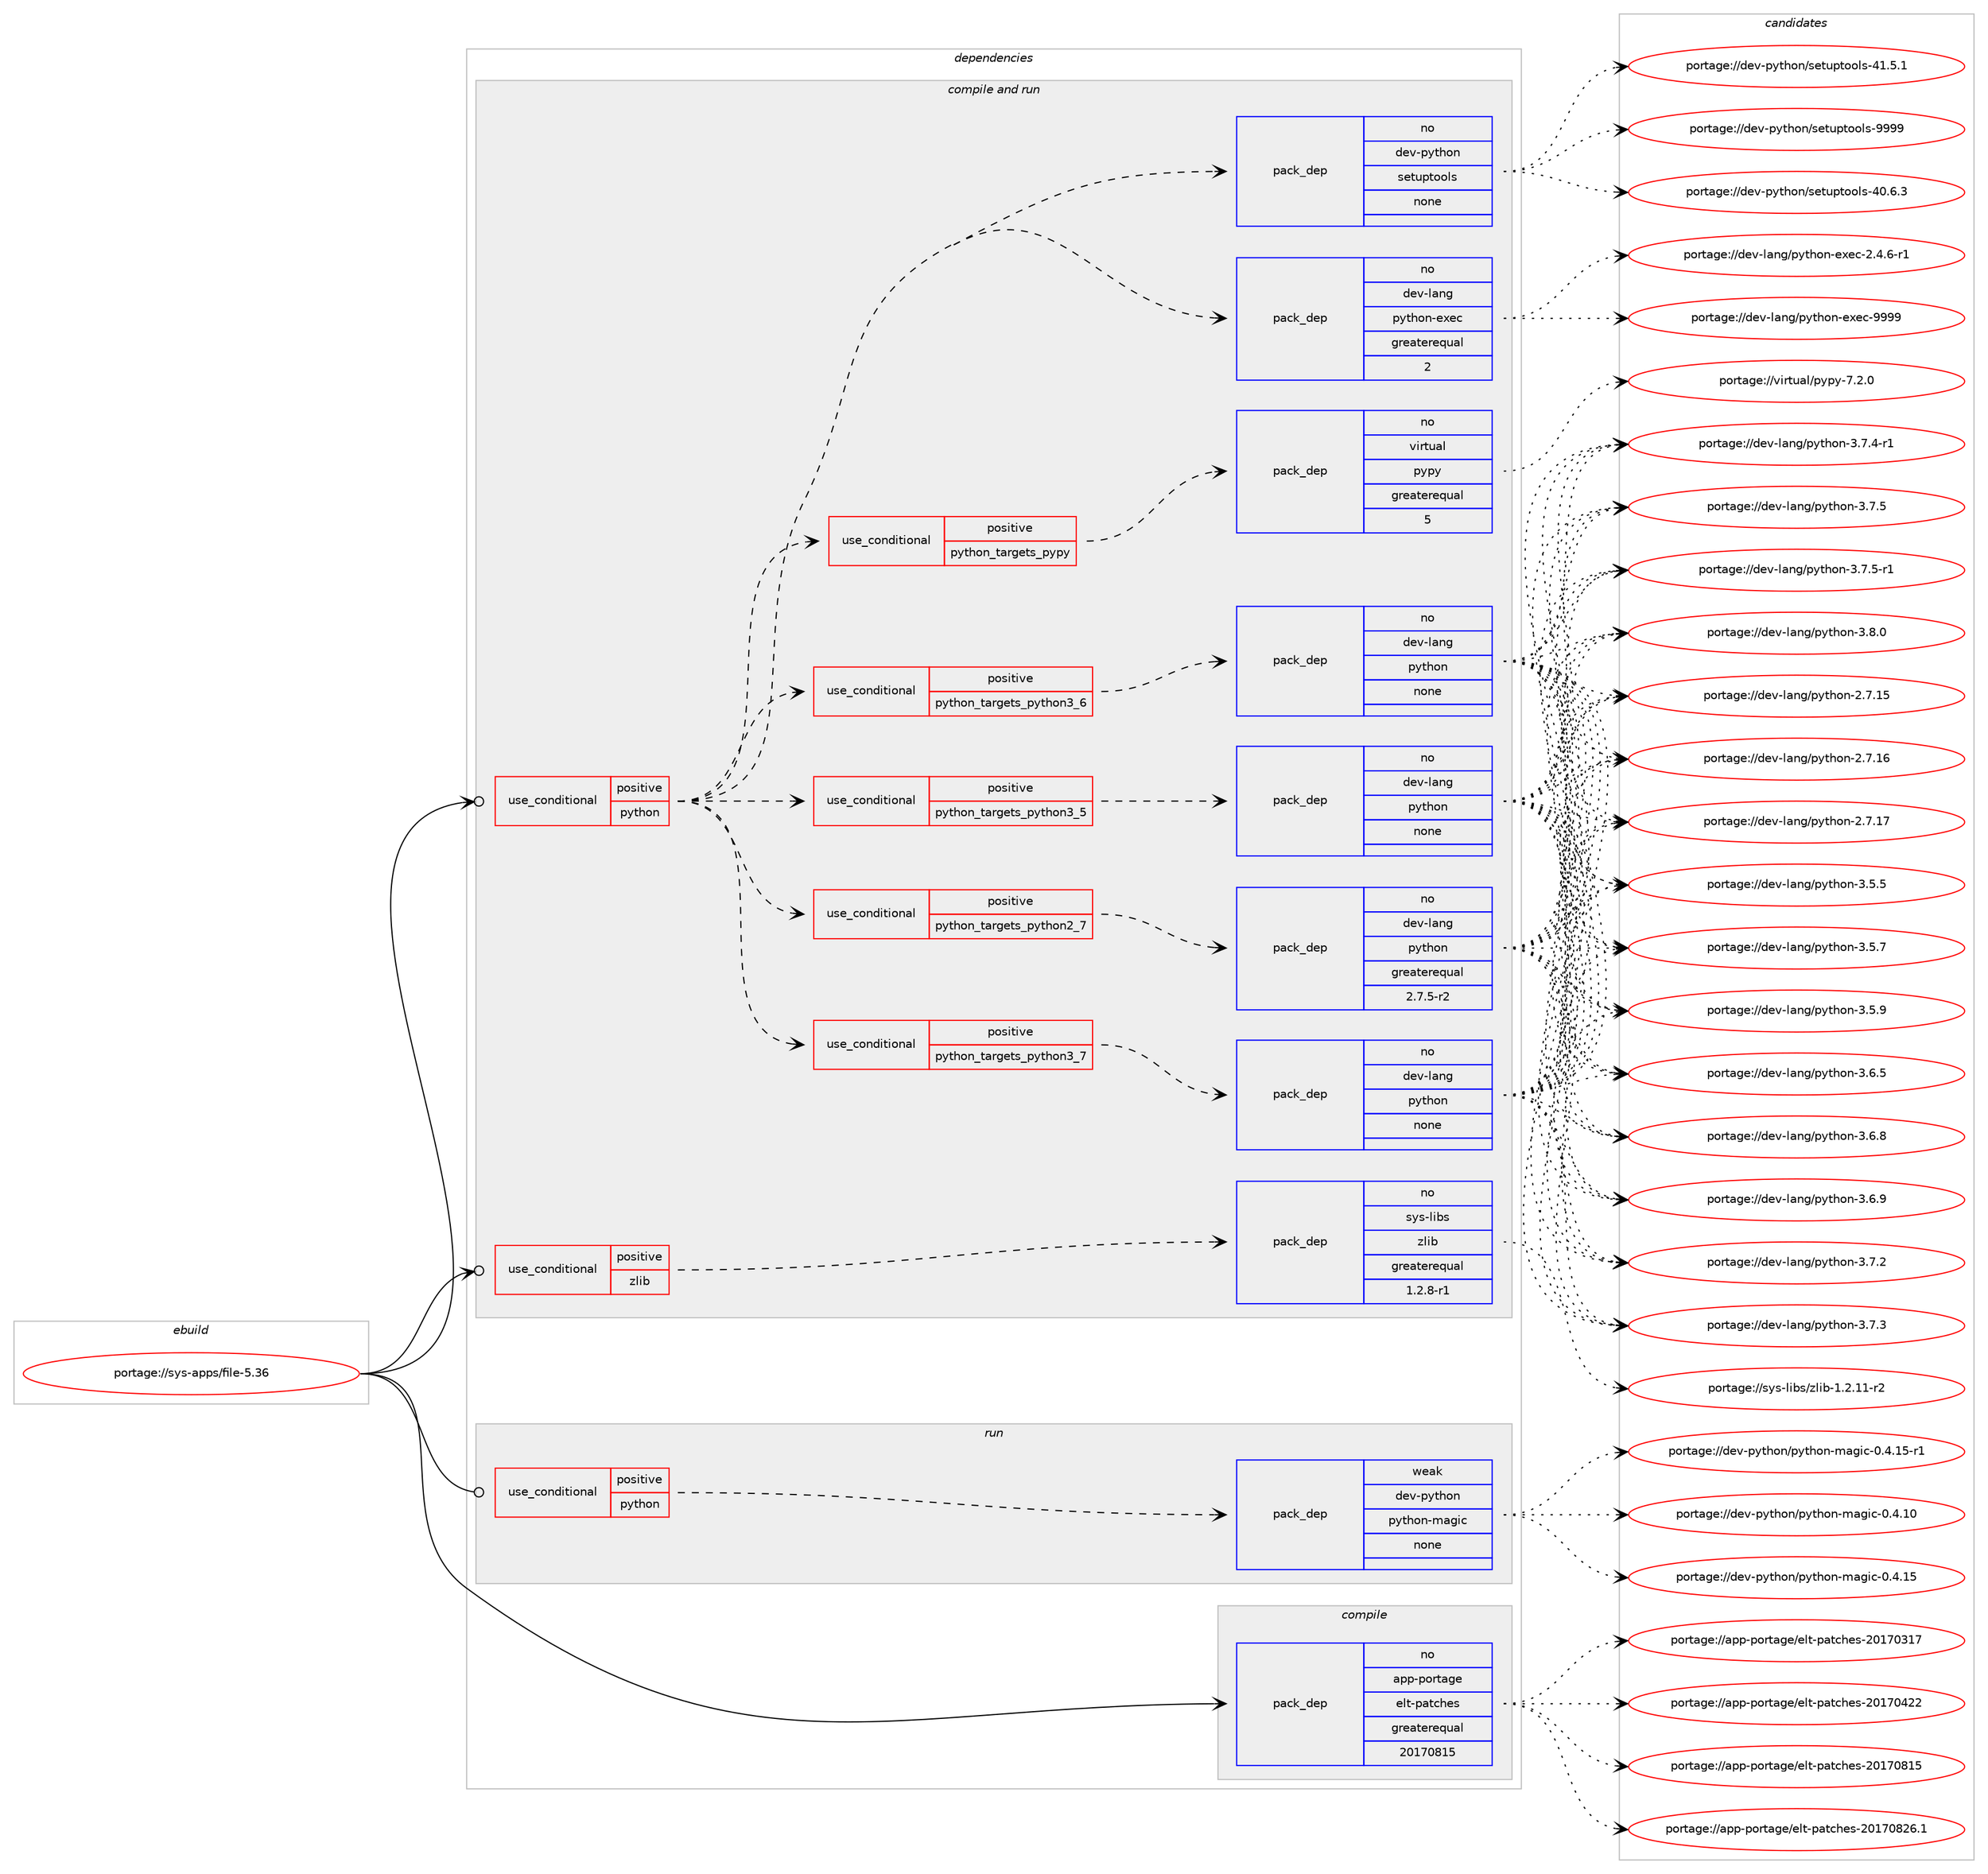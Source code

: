 digraph prolog {

# *************
# Graph options
# *************

newrank=true;
concentrate=true;
compound=true;
graph [rankdir=LR,fontname=Helvetica,fontsize=10,ranksep=1.5];#, ranksep=2.5, nodesep=0.2];
edge  [arrowhead=vee];
node  [fontname=Helvetica,fontsize=10];

# **********
# The ebuild
# **********

subgraph cluster_leftcol {
color=gray;
rank=same;
label=<<i>ebuild</i>>;
id [label="portage://sys-apps/file-5.36", color=red, width=4, href="../sys-apps/file-5.36.svg"];
}

# ****************
# The dependencies
# ****************

subgraph cluster_midcol {
color=gray;
label=<<i>dependencies</i>>;
subgraph cluster_compile {
fillcolor="#eeeeee";
style=filled;
label=<<i>compile</i>>;
subgraph pack301731 {
dependency407499 [label=<<TABLE BORDER="0" CELLBORDER="1" CELLSPACING="0" CELLPADDING="4" WIDTH="220"><TR><TD ROWSPAN="6" CELLPADDING="30">pack_dep</TD></TR><TR><TD WIDTH="110">no</TD></TR><TR><TD>app-portage</TD></TR><TR><TD>elt-patches</TD></TR><TR><TD>greaterequal</TD></TR><TR><TD>20170815</TD></TR></TABLE>>, shape=none, color=blue];
}
id:e -> dependency407499:w [weight=20,style="solid",arrowhead="vee"];
}
subgraph cluster_compileandrun {
fillcolor="#eeeeee";
style=filled;
label=<<i>compile and run</i>>;
subgraph cond98948 {
dependency407500 [label=<<TABLE BORDER="0" CELLBORDER="1" CELLSPACING="0" CELLPADDING="4"><TR><TD ROWSPAN="3" CELLPADDING="10">use_conditional</TD></TR><TR><TD>positive</TD></TR><TR><TD>python</TD></TR></TABLE>>, shape=none, color=red];
subgraph cond98949 {
dependency407501 [label=<<TABLE BORDER="0" CELLBORDER="1" CELLSPACING="0" CELLPADDING="4"><TR><TD ROWSPAN="3" CELLPADDING="10">use_conditional</TD></TR><TR><TD>positive</TD></TR><TR><TD>python_targets_pypy</TD></TR></TABLE>>, shape=none, color=red];
subgraph pack301732 {
dependency407502 [label=<<TABLE BORDER="0" CELLBORDER="1" CELLSPACING="0" CELLPADDING="4" WIDTH="220"><TR><TD ROWSPAN="6" CELLPADDING="30">pack_dep</TD></TR><TR><TD WIDTH="110">no</TD></TR><TR><TD>virtual</TD></TR><TR><TD>pypy</TD></TR><TR><TD>greaterequal</TD></TR><TR><TD>5</TD></TR></TABLE>>, shape=none, color=blue];
}
dependency407501:e -> dependency407502:w [weight=20,style="dashed",arrowhead="vee"];
}
dependency407500:e -> dependency407501:w [weight=20,style="dashed",arrowhead="vee"];
subgraph cond98950 {
dependency407503 [label=<<TABLE BORDER="0" CELLBORDER="1" CELLSPACING="0" CELLPADDING="4"><TR><TD ROWSPAN="3" CELLPADDING="10">use_conditional</TD></TR><TR><TD>positive</TD></TR><TR><TD>python_targets_python2_7</TD></TR></TABLE>>, shape=none, color=red];
subgraph pack301733 {
dependency407504 [label=<<TABLE BORDER="0" CELLBORDER="1" CELLSPACING="0" CELLPADDING="4" WIDTH="220"><TR><TD ROWSPAN="6" CELLPADDING="30">pack_dep</TD></TR><TR><TD WIDTH="110">no</TD></TR><TR><TD>dev-lang</TD></TR><TR><TD>python</TD></TR><TR><TD>greaterequal</TD></TR><TR><TD>2.7.5-r2</TD></TR></TABLE>>, shape=none, color=blue];
}
dependency407503:e -> dependency407504:w [weight=20,style="dashed",arrowhead="vee"];
}
dependency407500:e -> dependency407503:w [weight=20,style="dashed",arrowhead="vee"];
subgraph cond98951 {
dependency407505 [label=<<TABLE BORDER="0" CELLBORDER="1" CELLSPACING="0" CELLPADDING="4"><TR><TD ROWSPAN="3" CELLPADDING="10">use_conditional</TD></TR><TR><TD>positive</TD></TR><TR><TD>python_targets_python3_5</TD></TR></TABLE>>, shape=none, color=red];
subgraph pack301734 {
dependency407506 [label=<<TABLE BORDER="0" CELLBORDER="1" CELLSPACING="0" CELLPADDING="4" WIDTH="220"><TR><TD ROWSPAN="6" CELLPADDING="30">pack_dep</TD></TR><TR><TD WIDTH="110">no</TD></TR><TR><TD>dev-lang</TD></TR><TR><TD>python</TD></TR><TR><TD>none</TD></TR><TR><TD></TD></TR></TABLE>>, shape=none, color=blue];
}
dependency407505:e -> dependency407506:w [weight=20,style="dashed",arrowhead="vee"];
}
dependency407500:e -> dependency407505:w [weight=20,style="dashed",arrowhead="vee"];
subgraph cond98952 {
dependency407507 [label=<<TABLE BORDER="0" CELLBORDER="1" CELLSPACING="0" CELLPADDING="4"><TR><TD ROWSPAN="3" CELLPADDING="10">use_conditional</TD></TR><TR><TD>positive</TD></TR><TR><TD>python_targets_python3_6</TD></TR></TABLE>>, shape=none, color=red];
subgraph pack301735 {
dependency407508 [label=<<TABLE BORDER="0" CELLBORDER="1" CELLSPACING="0" CELLPADDING="4" WIDTH="220"><TR><TD ROWSPAN="6" CELLPADDING="30">pack_dep</TD></TR><TR><TD WIDTH="110">no</TD></TR><TR><TD>dev-lang</TD></TR><TR><TD>python</TD></TR><TR><TD>none</TD></TR><TR><TD></TD></TR></TABLE>>, shape=none, color=blue];
}
dependency407507:e -> dependency407508:w [weight=20,style="dashed",arrowhead="vee"];
}
dependency407500:e -> dependency407507:w [weight=20,style="dashed",arrowhead="vee"];
subgraph cond98953 {
dependency407509 [label=<<TABLE BORDER="0" CELLBORDER="1" CELLSPACING="0" CELLPADDING="4"><TR><TD ROWSPAN="3" CELLPADDING="10">use_conditional</TD></TR><TR><TD>positive</TD></TR><TR><TD>python_targets_python3_7</TD></TR></TABLE>>, shape=none, color=red];
subgraph pack301736 {
dependency407510 [label=<<TABLE BORDER="0" CELLBORDER="1" CELLSPACING="0" CELLPADDING="4" WIDTH="220"><TR><TD ROWSPAN="6" CELLPADDING="30">pack_dep</TD></TR><TR><TD WIDTH="110">no</TD></TR><TR><TD>dev-lang</TD></TR><TR><TD>python</TD></TR><TR><TD>none</TD></TR><TR><TD></TD></TR></TABLE>>, shape=none, color=blue];
}
dependency407509:e -> dependency407510:w [weight=20,style="dashed",arrowhead="vee"];
}
dependency407500:e -> dependency407509:w [weight=20,style="dashed",arrowhead="vee"];
subgraph pack301737 {
dependency407511 [label=<<TABLE BORDER="0" CELLBORDER="1" CELLSPACING="0" CELLPADDING="4" WIDTH="220"><TR><TD ROWSPAN="6" CELLPADDING="30">pack_dep</TD></TR><TR><TD WIDTH="110">no</TD></TR><TR><TD>dev-lang</TD></TR><TR><TD>python-exec</TD></TR><TR><TD>greaterequal</TD></TR><TR><TD>2</TD></TR></TABLE>>, shape=none, color=blue];
}
dependency407500:e -> dependency407511:w [weight=20,style="dashed",arrowhead="vee"];
subgraph pack301738 {
dependency407512 [label=<<TABLE BORDER="0" CELLBORDER="1" CELLSPACING="0" CELLPADDING="4" WIDTH="220"><TR><TD ROWSPAN="6" CELLPADDING="30">pack_dep</TD></TR><TR><TD WIDTH="110">no</TD></TR><TR><TD>dev-python</TD></TR><TR><TD>setuptools</TD></TR><TR><TD>none</TD></TR><TR><TD></TD></TR></TABLE>>, shape=none, color=blue];
}
dependency407500:e -> dependency407512:w [weight=20,style="dashed",arrowhead="vee"];
}
id:e -> dependency407500:w [weight=20,style="solid",arrowhead="odotvee"];
subgraph cond98954 {
dependency407513 [label=<<TABLE BORDER="0" CELLBORDER="1" CELLSPACING="0" CELLPADDING="4"><TR><TD ROWSPAN="3" CELLPADDING="10">use_conditional</TD></TR><TR><TD>positive</TD></TR><TR><TD>zlib</TD></TR></TABLE>>, shape=none, color=red];
subgraph pack301739 {
dependency407514 [label=<<TABLE BORDER="0" CELLBORDER="1" CELLSPACING="0" CELLPADDING="4" WIDTH="220"><TR><TD ROWSPAN="6" CELLPADDING="30">pack_dep</TD></TR><TR><TD WIDTH="110">no</TD></TR><TR><TD>sys-libs</TD></TR><TR><TD>zlib</TD></TR><TR><TD>greaterequal</TD></TR><TR><TD>1.2.8-r1</TD></TR></TABLE>>, shape=none, color=blue];
}
dependency407513:e -> dependency407514:w [weight=20,style="dashed",arrowhead="vee"];
}
id:e -> dependency407513:w [weight=20,style="solid",arrowhead="odotvee"];
}
subgraph cluster_run {
fillcolor="#eeeeee";
style=filled;
label=<<i>run</i>>;
subgraph cond98955 {
dependency407515 [label=<<TABLE BORDER="0" CELLBORDER="1" CELLSPACING="0" CELLPADDING="4"><TR><TD ROWSPAN="3" CELLPADDING="10">use_conditional</TD></TR><TR><TD>positive</TD></TR><TR><TD>python</TD></TR></TABLE>>, shape=none, color=red];
subgraph pack301740 {
dependency407516 [label=<<TABLE BORDER="0" CELLBORDER="1" CELLSPACING="0" CELLPADDING="4" WIDTH="220"><TR><TD ROWSPAN="6" CELLPADDING="30">pack_dep</TD></TR><TR><TD WIDTH="110">weak</TD></TR><TR><TD>dev-python</TD></TR><TR><TD>python-magic</TD></TR><TR><TD>none</TD></TR><TR><TD></TD></TR></TABLE>>, shape=none, color=blue];
}
dependency407515:e -> dependency407516:w [weight=20,style="dashed",arrowhead="vee"];
}
id:e -> dependency407515:w [weight=20,style="solid",arrowhead="odot"];
}
}

# **************
# The candidates
# **************

subgraph cluster_choices {
rank=same;
color=gray;
label=<<i>candidates</i>>;

subgraph choice301731 {
color=black;
nodesep=1;
choiceportage97112112451121111141169710310147101108116451129711699104101115455048495548514955 [label="portage://app-portage/elt-patches-20170317", color=red, width=4,href="../app-portage/elt-patches-20170317.svg"];
choiceportage97112112451121111141169710310147101108116451129711699104101115455048495548525050 [label="portage://app-portage/elt-patches-20170422", color=red, width=4,href="../app-portage/elt-patches-20170422.svg"];
choiceportage97112112451121111141169710310147101108116451129711699104101115455048495548564953 [label="portage://app-portage/elt-patches-20170815", color=red, width=4,href="../app-portage/elt-patches-20170815.svg"];
choiceportage971121124511211111411697103101471011081164511297116991041011154550484955485650544649 [label="portage://app-portage/elt-patches-20170826.1", color=red, width=4,href="../app-portage/elt-patches-20170826.1.svg"];
dependency407499:e -> choiceportage97112112451121111141169710310147101108116451129711699104101115455048495548514955:w [style=dotted,weight="100"];
dependency407499:e -> choiceportage97112112451121111141169710310147101108116451129711699104101115455048495548525050:w [style=dotted,weight="100"];
dependency407499:e -> choiceportage97112112451121111141169710310147101108116451129711699104101115455048495548564953:w [style=dotted,weight="100"];
dependency407499:e -> choiceportage971121124511211111411697103101471011081164511297116991041011154550484955485650544649:w [style=dotted,weight="100"];
}
subgraph choice301732 {
color=black;
nodesep=1;
choiceportage1181051141161179710847112121112121455546504648 [label="portage://virtual/pypy-7.2.0", color=red, width=4,href="../virtual/pypy-7.2.0.svg"];
dependency407502:e -> choiceportage1181051141161179710847112121112121455546504648:w [style=dotted,weight="100"];
}
subgraph choice301733 {
color=black;
nodesep=1;
choiceportage10010111845108971101034711212111610411111045504655464953 [label="portage://dev-lang/python-2.7.15", color=red, width=4,href="../dev-lang/python-2.7.15.svg"];
choiceportage10010111845108971101034711212111610411111045504655464954 [label="portage://dev-lang/python-2.7.16", color=red, width=4,href="../dev-lang/python-2.7.16.svg"];
choiceportage10010111845108971101034711212111610411111045504655464955 [label="portage://dev-lang/python-2.7.17", color=red, width=4,href="../dev-lang/python-2.7.17.svg"];
choiceportage100101118451089711010347112121116104111110455146534653 [label="portage://dev-lang/python-3.5.5", color=red, width=4,href="../dev-lang/python-3.5.5.svg"];
choiceportage100101118451089711010347112121116104111110455146534655 [label="portage://dev-lang/python-3.5.7", color=red, width=4,href="../dev-lang/python-3.5.7.svg"];
choiceportage100101118451089711010347112121116104111110455146534657 [label="portage://dev-lang/python-3.5.9", color=red, width=4,href="../dev-lang/python-3.5.9.svg"];
choiceportage100101118451089711010347112121116104111110455146544653 [label="portage://dev-lang/python-3.6.5", color=red, width=4,href="../dev-lang/python-3.6.5.svg"];
choiceportage100101118451089711010347112121116104111110455146544656 [label="portage://dev-lang/python-3.6.8", color=red, width=4,href="../dev-lang/python-3.6.8.svg"];
choiceportage100101118451089711010347112121116104111110455146544657 [label="portage://dev-lang/python-3.6.9", color=red, width=4,href="../dev-lang/python-3.6.9.svg"];
choiceportage100101118451089711010347112121116104111110455146554650 [label="portage://dev-lang/python-3.7.2", color=red, width=4,href="../dev-lang/python-3.7.2.svg"];
choiceportage100101118451089711010347112121116104111110455146554651 [label="portage://dev-lang/python-3.7.3", color=red, width=4,href="../dev-lang/python-3.7.3.svg"];
choiceportage1001011184510897110103471121211161041111104551465546524511449 [label="portage://dev-lang/python-3.7.4-r1", color=red, width=4,href="../dev-lang/python-3.7.4-r1.svg"];
choiceportage100101118451089711010347112121116104111110455146554653 [label="portage://dev-lang/python-3.7.5", color=red, width=4,href="../dev-lang/python-3.7.5.svg"];
choiceportage1001011184510897110103471121211161041111104551465546534511449 [label="portage://dev-lang/python-3.7.5-r1", color=red, width=4,href="../dev-lang/python-3.7.5-r1.svg"];
choiceportage100101118451089711010347112121116104111110455146564648 [label="portage://dev-lang/python-3.8.0", color=red, width=4,href="../dev-lang/python-3.8.0.svg"];
dependency407504:e -> choiceportage10010111845108971101034711212111610411111045504655464953:w [style=dotted,weight="100"];
dependency407504:e -> choiceportage10010111845108971101034711212111610411111045504655464954:w [style=dotted,weight="100"];
dependency407504:e -> choiceportage10010111845108971101034711212111610411111045504655464955:w [style=dotted,weight="100"];
dependency407504:e -> choiceportage100101118451089711010347112121116104111110455146534653:w [style=dotted,weight="100"];
dependency407504:e -> choiceportage100101118451089711010347112121116104111110455146534655:w [style=dotted,weight="100"];
dependency407504:e -> choiceportage100101118451089711010347112121116104111110455146534657:w [style=dotted,weight="100"];
dependency407504:e -> choiceportage100101118451089711010347112121116104111110455146544653:w [style=dotted,weight="100"];
dependency407504:e -> choiceportage100101118451089711010347112121116104111110455146544656:w [style=dotted,weight="100"];
dependency407504:e -> choiceportage100101118451089711010347112121116104111110455146544657:w [style=dotted,weight="100"];
dependency407504:e -> choiceportage100101118451089711010347112121116104111110455146554650:w [style=dotted,weight="100"];
dependency407504:e -> choiceportage100101118451089711010347112121116104111110455146554651:w [style=dotted,weight="100"];
dependency407504:e -> choiceportage1001011184510897110103471121211161041111104551465546524511449:w [style=dotted,weight="100"];
dependency407504:e -> choiceportage100101118451089711010347112121116104111110455146554653:w [style=dotted,weight="100"];
dependency407504:e -> choiceportage1001011184510897110103471121211161041111104551465546534511449:w [style=dotted,weight="100"];
dependency407504:e -> choiceportage100101118451089711010347112121116104111110455146564648:w [style=dotted,weight="100"];
}
subgraph choice301734 {
color=black;
nodesep=1;
choiceportage10010111845108971101034711212111610411111045504655464953 [label="portage://dev-lang/python-2.7.15", color=red, width=4,href="../dev-lang/python-2.7.15.svg"];
choiceportage10010111845108971101034711212111610411111045504655464954 [label="portage://dev-lang/python-2.7.16", color=red, width=4,href="../dev-lang/python-2.7.16.svg"];
choiceportage10010111845108971101034711212111610411111045504655464955 [label="portage://dev-lang/python-2.7.17", color=red, width=4,href="../dev-lang/python-2.7.17.svg"];
choiceportage100101118451089711010347112121116104111110455146534653 [label="portage://dev-lang/python-3.5.5", color=red, width=4,href="../dev-lang/python-3.5.5.svg"];
choiceportage100101118451089711010347112121116104111110455146534655 [label="portage://dev-lang/python-3.5.7", color=red, width=4,href="../dev-lang/python-3.5.7.svg"];
choiceportage100101118451089711010347112121116104111110455146534657 [label="portage://dev-lang/python-3.5.9", color=red, width=4,href="../dev-lang/python-3.5.9.svg"];
choiceportage100101118451089711010347112121116104111110455146544653 [label="portage://dev-lang/python-3.6.5", color=red, width=4,href="../dev-lang/python-3.6.5.svg"];
choiceportage100101118451089711010347112121116104111110455146544656 [label="portage://dev-lang/python-3.6.8", color=red, width=4,href="../dev-lang/python-3.6.8.svg"];
choiceportage100101118451089711010347112121116104111110455146544657 [label="portage://dev-lang/python-3.6.9", color=red, width=4,href="../dev-lang/python-3.6.9.svg"];
choiceportage100101118451089711010347112121116104111110455146554650 [label="portage://dev-lang/python-3.7.2", color=red, width=4,href="../dev-lang/python-3.7.2.svg"];
choiceportage100101118451089711010347112121116104111110455146554651 [label="portage://dev-lang/python-3.7.3", color=red, width=4,href="../dev-lang/python-3.7.3.svg"];
choiceportage1001011184510897110103471121211161041111104551465546524511449 [label="portage://dev-lang/python-3.7.4-r1", color=red, width=4,href="../dev-lang/python-3.7.4-r1.svg"];
choiceportage100101118451089711010347112121116104111110455146554653 [label="portage://dev-lang/python-3.7.5", color=red, width=4,href="../dev-lang/python-3.7.5.svg"];
choiceportage1001011184510897110103471121211161041111104551465546534511449 [label="portage://dev-lang/python-3.7.5-r1", color=red, width=4,href="../dev-lang/python-3.7.5-r1.svg"];
choiceportage100101118451089711010347112121116104111110455146564648 [label="portage://dev-lang/python-3.8.0", color=red, width=4,href="../dev-lang/python-3.8.0.svg"];
dependency407506:e -> choiceportage10010111845108971101034711212111610411111045504655464953:w [style=dotted,weight="100"];
dependency407506:e -> choiceportage10010111845108971101034711212111610411111045504655464954:w [style=dotted,weight="100"];
dependency407506:e -> choiceportage10010111845108971101034711212111610411111045504655464955:w [style=dotted,weight="100"];
dependency407506:e -> choiceportage100101118451089711010347112121116104111110455146534653:w [style=dotted,weight="100"];
dependency407506:e -> choiceportage100101118451089711010347112121116104111110455146534655:w [style=dotted,weight="100"];
dependency407506:e -> choiceportage100101118451089711010347112121116104111110455146534657:w [style=dotted,weight="100"];
dependency407506:e -> choiceportage100101118451089711010347112121116104111110455146544653:w [style=dotted,weight="100"];
dependency407506:e -> choiceportage100101118451089711010347112121116104111110455146544656:w [style=dotted,weight="100"];
dependency407506:e -> choiceportage100101118451089711010347112121116104111110455146544657:w [style=dotted,weight="100"];
dependency407506:e -> choiceportage100101118451089711010347112121116104111110455146554650:w [style=dotted,weight="100"];
dependency407506:e -> choiceportage100101118451089711010347112121116104111110455146554651:w [style=dotted,weight="100"];
dependency407506:e -> choiceportage1001011184510897110103471121211161041111104551465546524511449:w [style=dotted,weight="100"];
dependency407506:e -> choiceportage100101118451089711010347112121116104111110455146554653:w [style=dotted,weight="100"];
dependency407506:e -> choiceportage1001011184510897110103471121211161041111104551465546534511449:w [style=dotted,weight="100"];
dependency407506:e -> choiceportage100101118451089711010347112121116104111110455146564648:w [style=dotted,weight="100"];
}
subgraph choice301735 {
color=black;
nodesep=1;
choiceportage10010111845108971101034711212111610411111045504655464953 [label="portage://dev-lang/python-2.7.15", color=red, width=4,href="../dev-lang/python-2.7.15.svg"];
choiceportage10010111845108971101034711212111610411111045504655464954 [label="portage://dev-lang/python-2.7.16", color=red, width=4,href="../dev-lang/python-2.7.16.svg"];
choiceportage10010111845108971101034711212111610411111045504655464955 [label="portage://dev-lang/python-2.7.17", color=red, width=4,href="../dev-lang/python-2.7.17.svg"];
choiceportage100101118451089711010347112121116104111110455146534653 [label="portage://dev-lang/python-3.5.5", color=red, width=4,href="../dev-lang/python-3.5.5.svg"];
choiceportage100101118451089711010347112121116104111110455146534655 [label="portage://dev-lang/python-3.5.7", color=red, width=4,href="../dev-lang/python-3.5.7.svg"];
choiceportage100101118451089711010347112121116104111110455146534657 [label="portage://dev-lang/python-3.5.9", color=red, width=4,href="../dev-lang/python-3.5.9.svg"];
choiceportage100101118451089711010347112121116104111110455146544653 [label="portage://dev-lang/python-3.6.5", color=red, width=4,href="../dev-lang/python-3.6.5.svg"];
choiceportage100101118451089711010347112121116104111110455146544656 [label="portage://dev-lang/python-3.6.8", color=red, width=4,href="../dev-lang/python-3.6.8.svg"];
choiceportage100101118451089711010347112121116104111110455146544657 [label="portage://dev-lang/python-3.6.9", color=red, width=4,href="../dev-lang/python-3.6.9.svg"];
choiceportage100101118451089711010347112121116104111110455146554650 [label="portage://dev-lang/python-3.7.2", color=red, width=4,href="../dev-lang/python-3.7.2.svg"];
choiceportage100101118451089711010347112121116104111110455146554651 [label="portage://dev-lang/python-3.7.3", color=red, width=4,href="../dev-lang/python-3.7.3.svg"];
choiceportage1001011184510897110103471121211161041111104551465546524511449 [label="portage://dev-lang/python-3.7.4-r1", color=red, width=4,href="../dev-lang/python-3.7.4-r1.svg"];
choiceportage100101118451089711010347112121116104111110455146554653 [label="portage://dev-lang/python-3.7.5", color=red, width=4,href="../dev-lang/python-3.7.5.svg"];
choiceportage1001011184510897110103471121211161041111104551465546534511449 [label="portage://dev-lang/python-3.7.5-r1", color=red, width=4,href="../dev-lang/python-3.7.5-r1.svg"];
choiceportage100101118451089711010347112121116104111110455146564648 [label="portage://dev-lang/python-3.8.0", color=red, width=4,href="../dev-lang/python-3.8.0.svg"];
dependency407508:e -> choiceportage10010111845108971101034711212111610411111045504655464953:w [style=dotted,weight="100"];
dependency407508:e -> choiceportage10010111845108971101034711212111610411111045504655464954:w [style=dotted,weight="100"];
dependency407508:e -> choiceportage10010111845108971101034711212111610411111045504655464955:w [style=dotted,weight="100"];
dependency407508:e -> choiceportage100101118451089711010347112121116104111110455146534653:w [style=dotted,weight="100"];
dependency407508:e -> choiceportage100101118451089711010347112121116104111110455146534655:w [style=dotted,weight="100"];
dependency407508:e -> choiceportage100101118451089711010347112121116104111110455146534657:w [style=dotted,weight="100"];
dependency407508:e -> choiceportage100101118451089711010347112121116104111110455146544653:w [style=dotted,weight="100"];
dependency407508:e -> choiceportage100101118451089711010347112121116104111110455146544656:w [style=dotted,weight="100"];
dependency407508:e -> choiceportage100101118451089711010347112121116104111110455146544657:w [style=dotted,weight="100"];
dependency407508:e -> choiceportage100101118451089711010347112121116104111110455146554650:w [style=dotted,weight="100"];
dependency407508:e -> choiceportage100101118451089711010347112121116104111110455146554651:w [style=dotted,weight="100"];
dependency407508:e -> choiceportage1001011184510897110103471121211161041111104551465546524511449:w [style=dotted,weight="100"];
dependency407508:e -> choiceportage100101118451089711010347112121116104111110455146554653:w [style=dotted,weight="100"];
dependency407508:e -> choiceportage1001011184510897110103471121211161041111104551465546534511449:w [style=dotted,weight="100"];
dependency407508:e -> choiceportage100101118451089711010347112121116104111110455146564648:w [style=dotted,weight="100"];
}
subgraph choice301736 {
color=black;
nodesep=1;
choiceportage10010111845108971101034711212111610411111045504655464953 [label="portage://dev-lang/python-2.7.15", color=red, width=4,href="../dev-lang/python-2.7.15.svg"];
choiceportage10010111845108971101034711212111610411111045504655464954 [label="portage://dev-lang/python-2.7.16", color=red, width=4,href="../dev-lang/python-2.7.16.svg"];
choiceportage10010111845108971101034711212111610411111045504655464955 [label="portage://dev-lang/python-2.7.17", color=red, width=4,href="../dev-lang/python-2.7.17.svg"];
choiceportage100101118451089711010347112121116104111110455146534653 [label="portage://dev-lang/python-3.5.5", color=red, width=4,href="../dev-lang/python-3.5.5.svg"];
choiceportage100101118451089711010347112121116104111110455146534655 [label="portage://dev-lang/python-3.5.7", color=red, width=4,href="../dev-lang/python-3.5.7.svg"];
choiceportage100101118451089711010347112121116104111110455146534657 [label="portage://dev-lang/python-3.5.9", color=red, width=4,href="../dev-lang/python-3.5.9.svg"];
choiceportage100101118451089711010347112121116104111110455146544653 [label="portage://dev-lang/python-3.6.5", color=red, width=4,href="../dev-lang/python-3.6.5.svg"];
choiceportage100101118451089711010347112121116104111110455146544656 [label="portage://dev-lang/python-3.6.8", color=red, width=4,href="../dev-lang/python-3.6.8.svg"];
choiceportage100101118451089711010347112121116104111110455146544657 [label="portage://dev-lang/python-3.6.9", color=red, width=4,href="../dev-lang/python-3.6.9.svg"];
choiceportage100101118451089711010347112121116104111110455146554650 [label="portage://dev-lang/python-3.7.2", color=red, width=4,href="../dev-lang/python-3.7.2.svg"];
choiceportage100101118451089711010347112121116104111110455146554651 [label="portage://dev-lang/python-3.7.3", color=red, width=4,href="../dev-lang/python-3.7.3.svg"];
choiceportage1001011184510897110103471121211161041111104551465546524511449 [label="portage://dev-lang/python-3.7.4-r1", color=red, width=4,href="../dev-lang/python-3.7.4-r1.svg"];
choiceportage100101118451089711010347112121116104111110455146554653 [label="portage://dev-lang/python-3.7.5", color=red, width=4,href="../dev-lang/python-3.7.5.svg"];
choiceportage1001011184510897110103471121211161041111104551465546534511449 [label="portage://dev-lang/python-3.7.5-r1", color=red, width=4,href="../dev-lang/python-3.7.5-r1.svg"];
choiceportage100101118451089711010347112121116104111110455146564648 [label="portage://dev-lang/python-3.8.0", color=red, width=4,href="../dev-lang/python-3.8.0.svg"];
dependency407510:e -> choiceportage10010111845108971101034711212111610411111045504655464953:w [style=dotted,weight="100"];
dependency407510:e -> choiceportage10010111845108971101034711212111610411111045504655464954:w [style=dotted,weight="100"];
dependency407510:e -> choiceportage10010111845108971101034711212111610411111045504655464955:w [style=dotted,weight="100"];
dependency407510:e -> choiceportage100101118451089711010347112121116104111110455146534653:w [style=dotted,weight="100"];
dependency407510:e -> choiceportage100101118451089711010347112121116104111110455146534655:w [style=dotted,weight="100"];
dependency407510:e -> choiceportage100101118451089711010347112121116104111110455146534657:w [style=dotted,weight="100"];
dependency407510:e -> choiceportage100101118451089711010347112121116104111110455146544653:w [style=dotted,weight="100"];
dependency407510:e -> choiceportage100101118451089711010347112121116104111110455146544656:w [style=dotted,weight="100"];
dependency407510:e -> choiceportage100101118451089711010347112121116104111110455146544657:w [style=dotted,weight="100"];
dependency407510:e -> choiceportage100101118451089711010347112121116104111110455146554650:w [style=dotted,weight="100"];
dependency407510:e -> choiceportage100101118451089711010347112121116104111110455146554651:w [style=dotted,weight="100"];
dependency407510:e -> choiceportage1001011184510897110103471121211161041111104551465546524511449:w [style=dotted,weight="100"];
dependency407510:e -> choiceportage100101118451089711010347112121116104111110455146554653:w [style=dotted,weight="100"];
dependency407510:e -> choiceportage1001011184510897110103471121211161041111104551465546534511449:w [style=dotted,weight="100"];
dependency407510:e -> choiceportage100101118451089711010347112121116104111110455146564648:w [style=dotted,weight="100"];
}
subgraph choice301737 {
color=black;
nodesep=1;
choiceportage10010111845108971101034711212111610411111045101120101994550465246544511449 [label="portage://dev-lang/python-exec-2.4.6-r1", color=red, width=4,href="../dev-lang/python-exec-2.4.6-r1.svg"];
choiceportage10010111845108971101034711212111610411111045101120101994557575757 [label="portage://dev-lang/python-exec-9999", color=red, width=4,href="../dev-lang/python-exec-9999.svg"];
dependency407511:e -> choiceportage10010111845108971101034711212111610411111045101120101994550465246544511449:w [style=dotted,weight="100"];
dependency407511:e -> choiceportage10010111845108971101034711212111610411111045101120101994557575757:w [style=dotted,weight="100"];
}
subgraph choice301738 {
color=black;
nodesep=1;
choiceportage100101118451121211161041111104711510111611711211611111110811545524846544651 [label="portage://dev-python/setuptools-40.6.3", color=red, width=4,href="../dev-python/setuptools-40.6.3.svg"];
choiceportage100101118451121211161041111104711510111611711211611111110811545524946534649 [label="portage://dev-python/setuptools-41.5.1", color=red, width=4,href="../dev-python/setuptools-41.5.1.svg"];
choiceportage10010111845112121116104111110471151011161171121161111111081154557575757 [label="portage://dev-python/setuptools-9999", color=red, width=4,href="../dev-python/setuptools-9999.svg"];
dependency407512:e -> choiceportage100101118451121211161041111104711510111611711211611111110811545524846544651:w [style=dotted,weight="100"];
dependency407512:e -> choiceportage100101118451121211161041111104711510111611711211611111110811545524946534649:w [style=dotted,weight="100"];
dependency407512:e -> choiceportage10010111845112121116104111110471151011161171121161111111081154557575757:w [style=dotted,weight="100"];
}
subgraph choice301739 {
color=black;
nodesep=1;
choiceportage11512111545108105981154712210810598454946504649494511450 [label="portage://sys-libs/zlib-1.2.11-r2", color=red, width=4,href="../sys-libs/zlib-1.2.11-r2.svg"];
dependency407514:e -> choiceportage11512111545108105981154712210810598454946504649494511450:w [style=dotted,weight="100"];
}
subgraph choice301740 {
color=black;
nodesep=1;
choiceportage100101118451121211161041111104711212111610411111045109971031059945484652464948 [label="portage://dev-python/python-magic-0.4.10", color=red, width=4,href="../dev-python/python-magic-0.4.10.svg"];
choiceportage100101118451121211161041111104711212111610411111045109971031059945484652464953 [label="portage://dev-python/python-magic-0.4.15", color=red, width=4,href="../dev-python/python-magic-0.4.15.svg"];
choiceportage1001011184511212111610411111047112121116104111110451099710310599454846524649534511449 [label="portage://dev-python/python-magic-0.4.15-r1", color=red, width=4,href="../dev-python/python-magic-0.4.15-r1.svg"];
dependency407516:e -> choiceportage100101118451121211161041111104711212111610411111045109971031059945484652464948:w [style=dotted,weight="100"];
dependency407516:e -> choiceportage100101118451121211161041111104711212111610411111045109971031059945484652464953:w [style=dotted,weight="100"];
dependency407516:e -> choiceportage1001011184511212111610411111047112121116104111110451099710310599454846524649534511449:w [style=dotted,weight="100"];
}
}

}

